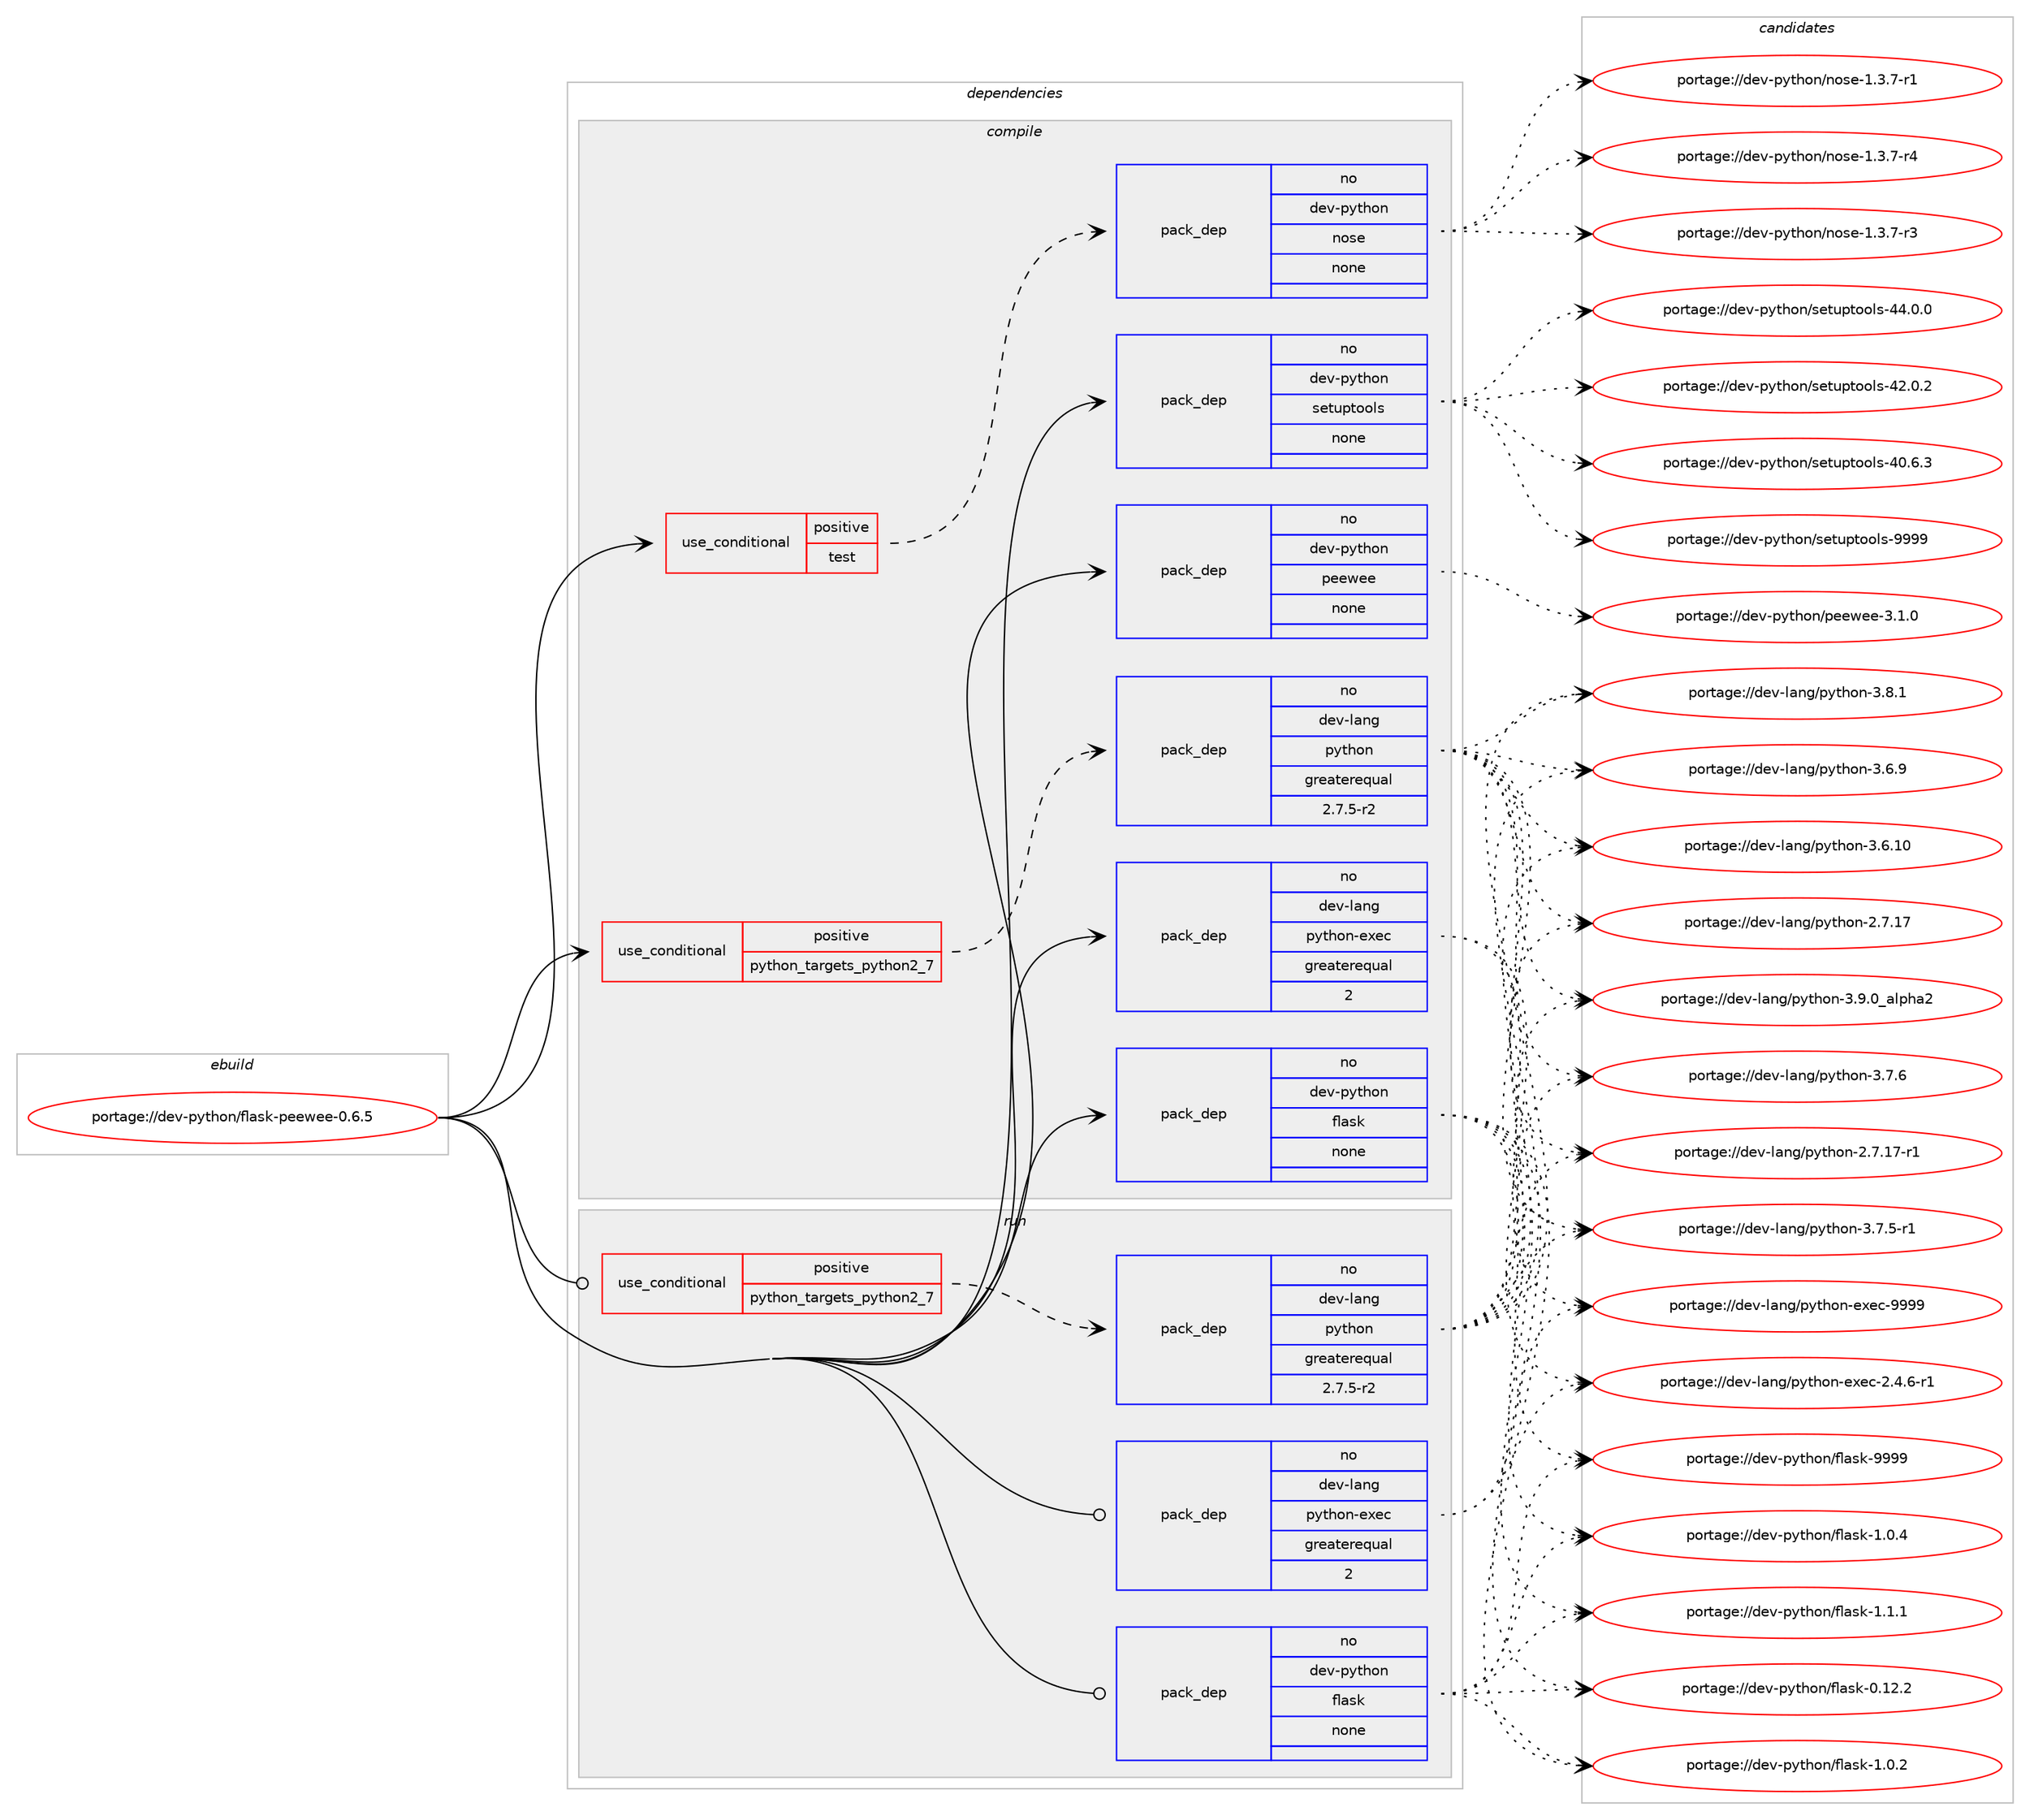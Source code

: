 digraph prolog {

# *************
# Graph options
# *************

newrank=true;
concentrate=true;
compound=true;
graph [rankdir=LR,fontname=Helvetica,fontsize=10,ranksep=1.5];#, ranksep=2.5, nodesep=0.2];
edge  [arrowhead=vee];
node  [fontname=Helvetica,fontsize=10];

# **********
# The ebuild
# **********

subgraph cluster_leftcol {
color=gray;
rank=same;
label=<<i>ebuild</i>>;
id [label="portage://dev-python/flask-peewee-0.6.5", color=red, width=4, href="../dev-python/flask-peewee-0.6.5.svg"];
}

# ****************
# The dependencies
# ****************

subgraph cluster_midcol {
color=gray;
label=<<i>dependencies</i>>;
subgraph cluster_compile {
fillcolor="#eeeeee";
style=filled;
label=<<i>compile</i>>;
subgraph cond115792 {
dependency460547 [label=<<TABLE BORDER="0" CELLBORDER="1" CELLSPACING="0" CELLPADDING="4"><TR><TD ROWSPAN="3" CELLPADDING="10">use_conditional</TD></TR><TR><TD>positive</TD></TR><TR><TD>python_targets_python2_7</TD></TR></TABLE>>, shape=none, color=red];
subgraph pack339765 {
dependency460548 [label=<<TABLE BORDER="0" CELLBORDER="1" CELLSPACING="0" CELLPADDING="4" WIDTH="220"><TR><TD ROWSPAN="6" CELLPADDING="30">pack_dep</TD></TR><TR><TD WIDTH="110">no</TD></TR><TR><TD>dev-lang</TD></TR><TR><TD>python</TD></TR><TR><TD>greaterequal</TD></TR><TR><TD>2.7.5-r2</TD></TR></TABLE>>, shape=none, color=blue];
}
dependency460547:e -> dependency460548:w [weight=20,style="dashed",arrowhead="vee"];
}
id:e -> dependency460547:w [weight=20,style="solid",arrowhead="vee"];
subgraph cond115793 {
dependency460549 [label=<<TABLE BORDER="0" CELLBORDER="1" CELLSPACING="0" CELLPADDING="4"><TR><TD ROWSPAN="3" CELLPADDING="10">use_conditional</TD></TR><TR><TD>positive</TD></TR><TR><TD>test</TD></TR></TABLE>>, shape=none, color=red];
subgraph pack339766 {
dependency460550 [label=<<TABLE BORDER="0" CELLBORDER="1" CELLSPACING="0" CELLPADDING="4" WIDTH="220"><TR><TD ROWSPAN="6" CELLPADDING="30">pack_dep</TD></TR><TR><TD WIDTH="110">no</TD></TR><TR><TD>dev-python</TD></TR><TR><TD>nose</TD></TR><TR><TD>none</TD></TR><TR><TD></TD></TR></TABLE>>, shape=none, color=blue];
}
dependency460549:e -> dependency460550:w [weight=20,style="dashed",arrowhead="vee"];
}
id:e -> dependency460549:w [weight=20,style="solid",arrowhead="vee"];
subgraph pack339767 {
dependency460551 [label=<<TABLE BORDER="0" CELLBORDER="1" CELLSPACING="0" CELLPADDING="4" WIDTH="220"><TR><TD ROWSPAN="6" CELLPADDING="30">pack_dep</TD></TR><TR><TD WIDTH="110">no</TD></TR><TR><TD>dev-lang</TD></TR><TR><TD>python-exec</TD></TR><TR><TD>greaterequal</TD></TR><TR><TD>2</TD></TR></TABLE>>, shape=none, color=blue];
}
id:e -> dependency460551:w [weight=20,style="solid",arrowhead="vee"];
subgraph pack339768 {
dependency460552 [label=<<TABLE BORDER="0" CELLBORDER="1" CELLSPACING="0" CELLPADDING="4" WIDTH="220"><TR><TD ROWSPAN="6" CELLPADDING="30">pack_dep</TD></TR><TR><TD WIDTH="110">no</TD></TR><TR><TD>dev-python</TD></TR><TR><TD>flask</TD></TR><TR><TD>none</TD></TR><TR><TD></TD></TR></TABLE>>, shape=none, color=blue];
}
id:e -> dependency460552:w [weight=20,style="solid",arrowhead="vee"];
subgraph pack339769 {
dependency460553 [label=<<TABLE BORDER="0" CELLBORDER="1" CELLSPACING="0" CELLPADDING="4" WIDTH="220"><TR><TD ROWSPAN="6" CELLPADDING="30">pack_dep</TD></TR><TR><TD WIDTH="110">no</TD></TR><TR><TD>dev-python</TD></TR><TR><TD>peewee</TD></TR><TR><TD>none</TD></TR><TR><TD></TD></TR></TABLE>>, shape=none, color=blue];
}
id:e -> dependency460553:w [weight=20,style="solid",arrowhead="vee"];
subgraph pack339770 {
dependency460554 [label=<<TABLE BORDER="0" CELLBORDER="1" CELLSPACING="0" CELLPADDING="4" WIDTH="220"><TR><TD ROWSPAN="6" CELLPADDING="30">pack_dep</TD></TR><TR><TD WIDTH="110">no</TD></TR><TR><TD>dev-python</TD></TR><TR><TD>setuptools</TD></TR><TR><TD>none</TD></TR><TR><TD></TD></TR></TABLE>>, shape=none, color=blue];
}
id:e -> dependency460554:w [weight=20,style="solid",arrowhead="vee"];
}
subgraph cluster_compileandrun {
fillcolor="#eeeeee";
style=filled;
label=<<i>compile and run</i>>;
}
subgraph cluster_run {
fillcolor="#eeeeee";
style=filled;
label=<<i>run</i>>;
subgraph cond115794 {
dependency460555 [label=<<TABLE BORDER="0" CELLBORDER="1" CELLSPACING="0" CELLPADDING="4"><TR><TD ROWSPAN="3" CELLPADDING="10">use_conditional</TD></TR><TR><TD>positive</TD></TR><TR><TD>python_targets_python2_7</TD></TR></TABLE>>, shape=none, color=red];
subgraph pack339771 {
dependency460556 [label=<<TABLE BORDER="0" CELLBORDER="1" CELLSPACING="0" CELLPADDING="4" WIDTH="220"><TR><TD ROWSPAN="6" CELLPADDING="30">pack_dep</TD></TR><TR><TD WIDTH="110">no</TD></TR><TR><TD>dev-lang</TD></TR><TR><TD>python</TD></TR><TR><TD>greaterequal</TD></TR><TR><TD>2.7.5-r2</TD></TR></TABLE>>, shape=none, color=blue];
}
dependency460555:e -> dependency460556:w [weight=20,style="dashed",arrowhead="vee"];
}
id:e -> dependency460555:w [weight=20,style="solid",arrowhead="odot"];
subgraph pack339772 {
dependency460557 [label=<<TABLE BORDER="0" CELLBORDER="1" CELLSPACING="0" CELLPADDING="4" WIDTH="220"><TR><TD ROWSPAN="6" CELLPADDING="30">pack_dep</TD></TR><TR><TD WIDTH="110">no</TD></TR><TR><TD>dev-lang</TD></TR><TR><TD>python-exec</TD></TR><TR><TD>greaterequal</TD></TR><TR><TD>2</TD></TR></TABLE>>, shape=none, color=blue];
}
id:e -> dependency460557:w [weight=20,style="solid",arrowhead="odot"];
subgraph pack339773 {
dependency460558 [label=<<TABLE BORDER="0" CELLBORDER="1" CELLSPACING="0" CELLPADDING="4" WIDTH="220"><TR><TD ROWSPAN="6" CELLPADDING="30">pack_dep</TD></TR><TR><TD WIDTH="110">no</TD></TR><TR><TD>dev-python</TD></TR><TR><TD>flask</TD></TR><TR><TD>none</TD></TR><TR><TD></TD></TR></TABLE>>, shape=none, color=blue];
}
id:e -> dependency460558:w [weight=20,style="solid",arrowhead="odot"];
}
}

# **************
# The candidates
# **************

subgraph cluster_choices {
rank=same;
color=gray;
label=<<i>candidates</i>>;

subgraph choice339765 {
color=black;
nodesep=1;
choice10010111845108971101034711212111610411111045514657464895971081121049750 [label="portage://dev-lang/python-3.9.0_alpha2", color=red, width=4,href="../dev-lang/python-3.9.0_alpha2.svg"];
choice100101118451089711010347112121116104111110455146564649 [label="portage://dev-lang/python-3.8.1", color=red, width=4,href="../dev-lang/python-3.8.1.svg"];
choice100101118451089711010347112121116104111110455146554654 [label="portage://dev-lang/python-3.7.6", color=red, width=4,href="../dev-lang/python-3.7.6.svg"];
choice1001011184510897110103471121211161041111104551465546534511449 [label="portage://dev-lang/python-3.7.5-r1", color=red, width=4,href="../dev-lang/python-3.7.5-r1.svg"];
choice100101118451089711010347112121116104111110455146544657 [label="portage://dev-lang/python-3.6.9", color=red, width=4,href="../dev-lang/python-3.6.9.svg"];
choice10010111845108971101034711212111610411111045514654464948 [label="portage://dev-lang/python-3.6.10", color=red, width=4,href="../dev-lang/python-3.6.10.svg"];
choice100101118451089711010347112121116104111110455046554649554511449 [label="portage://dev-lang/python-2.7.17-r1", color=red, width=4,href="../dev-lang/python-2.7.17-r1.svg"];
choice10010111845108971101034711212111610411111045504655464955 [label="portage://dev-lang/python-2.7.17", color=red, width=4,href="../dev-lang/python-2.7.17.svg"];
dependency460548:e -> choice10010111845108971101034711212111610411111045514657464895971081121049750:w [style=dotted,weight="100"];
dependency460548:e -> choice100101118451089711010347112121116104111110455146564649:w [style=dotted,weight="100"];
dependency460548:e -> choice100101118451089711010347112121116104111110455146554654:w [style=dotted,weight="100"];
dependency460548:e -> choice1001011184510897110103471121211161041111104551465546534511449:w [style=dotted,weight="100"];
dependency460548:e -> choice100101118451089711010347112121116104111110455146544657:w [style=dotted,weight="100"];
dependency460548:e -> choice10010111845108971101034711212111610411111045514654464948:w [style=dotted,weight="100"];
dependency460548:e -> choice100101118451089711010347112121116104111110455046554649554511449:w [style=dotted,weight="100"];
dependency460548:e -> choice10010111845108971101034711212111610411111045504655464955:w [style=dotted,weight="100"];
}
subgraph choice339766 {
color=black;
nodesep=1;
choice10010111845112121116104111110471101111151014549465146554511452 [label="portage://dev-python/nose-1.3.7-r4", color=red, width=4,href="../dev-python/nose-1.3.7-r4.svg"];
choice10010111845112121116104111110471101111151014549465146554511451 [label="portage://dev-python/nose-1.3.7-r3", color=red, width=4,href="../dev-python/nose-1.3.7-r3.svg"];
choice10010111845112121116104111110471101111151014549465146554511449 [label="portage://dev-python/nose-1.3.7-r1", color=red, width=4,href="../dev-python/nose-1.3.7-r1.svg"];
dependency460550:e -> choice10010111845112121116104111110471101111151014549465146554511452:w [style=dotted,weight="100"];
dependency460550:e -> choice10010111845112121116104111110471101111151014549465146554511451:w [style=dotted,weight="100"];
dependency460550:e -> choice10010111845112121116104111110471101111151014549465146554511449:w [style=dotted,weight="100"];
}
subgraph choice339767 {
color=black;
nodesep=1;
choice10010111845108971101034711212111610411111045101120101994557575757 [label="portage://dev-lang/python-exec-9999", color=red, width=4,href="../dev-lang/python-exec-9999.svg"];
choice10010111845108971101034711212111610411111045101120101994550465246544511449 [label="portage://dev-lang/python-exec-2.4.6-r1", color=red, width=4,href="../dev-lang/python-exec-2.4.6-r1.svg"];
dependency460551:e -> choice10010111845108971101034711212111610411111045101120101994557575757:w [style=dotted,weight="100"];
dependency460551:e -> choice10010111845108971101034711212111610411111045101120101994550465246544511449:w [style=dotted,weight="100"];
}
subgraph choice339768 {
color=black;
nodesep=1;
choice1001011184511212111610411111047102108971151074557575757 [label="portage://dev-python/flask-9999", color=red, width=4,href="../dev-python/flask-9999.svg"];
choice100101118451121211161041111104710210897115107454946494649 [label="portage://dev-python/flask-1.1.1", color=red, width=4,href="../dev-python/flask-1.1.1.svg"];
choice100101118451121211161041111104710210897115107454946484652 [label="portage://dev-python/flask-1.0.4", color=red, width=4,href="../dev-python/flask-1.0.4.svg"];
choice100101118451121211161041111104710210897115107454946484650 [label="portage://dev-python/flask-1.0.2", color=red, width=4,href="../dev-python/flask-1.0.2.svg"];
choice10010111845112121116104111110471021089711510745484649504650 [label="portage://dev-python/flask-0.12.2", color=red, width=4,href="../dev-python/flask-0.12.2.svg"];
dependency460552:e -> choice1001011184511212111610411111047102108971151074557575757:w [style=dotted,weight="100"];
dependency460552:e -> choice100101118451121211161041111104710210897115107454946494649:w [style=dotted,weight="100"];
dependency460552:e -> choice100101118451121211161041111104710210897115107454946484652:w [style=dotted,weight="100"];
dependency460552:e -> choice100101118451121211161041111104710210897115107454946484650:w [style=dotted,weight="100"];
dependency460552:e -> choice10010111845112121116104111110471021089711510745484649504650:w [style=dotted,weight="100"];
}
subgraph choice339769 {
color=black;
nodesep=1;
choice1001011184511212111610411111047112101101119101101455146494648 [label="portage://dev-python/peewee-3.1.0", color=red, width=4,href="../dev-python/peewee-3.1.0.svg"];
dependency460553:e -> choice1001011184511212111610411111047112101101119101101455146494648:w [style=dotted,weight="100"];
}
subgraph choice339770 {
color=black;
nodesep=1;
choice10010111845112121116104111110471151011161171121161111111081154557575757 [label="portage://dev-python/setuptools-9999", color=red, width=4,href="../dev-python/setuptools-9999.svg"];
choice100101118451121211161041111104711510111611711211611111110811545525246484648 [label="portage://dev-python/setuptools-44.0.0", color=red, width=4,href="../dev-python/setuptools-44.0.0.svg"];
choice100101118451121211161041111104711510111611711211611111110811545525046484650 [label="portage://dev-python/setuptools-42.0.2", color=red, width=4,href="../dev-python/setuptools-42.0.2.svg"];
choice100101118451121211161041111104711510111611711211611111110811545524846544651 [label="portage://dev-python/setuptools-40.6.3", color=red, width=4,href="../dev-python/setuptools-40.6.3.svg"];
dependency460554:e -> choice10010111845112121116104111110471151011161171121161111111081154557575757:w [style=dotted,weight="100"];
dependency460554:e -> choice100101118451121211161041111104711510111611711211611111110811545525246484648:w [style=dotted,weight="100"];
dependency460554:e -> choice100101118451121211161041111104711510111611711211611111110811545525046484650:w [style=dotted,weight="100"];
dependency460554:e -> choice100101118451121211161041111104711510111611711211611111110811545524846544651:w [style=dotted,weight="100"];
}
subgraph choice339771 {
color=black;
nodesep=1;
choice10010111845108971101034711212111610411111045514657464895971081121049750 [label="portage://dev-lang/python-3.9.0_alpha2", color=red, width=4,href="../dev-lang/python-3.9.0_alpha2.svg"];
choice100101118451089711010347112121116104111110455146564649 [label="portage://dev-lang/python-3.8.1", color=red, width=4,href="../dev-lang/python-3.8.1.svg"];
choice100101118451089711010347112121116104111110455146554654 [label="portage://dev-lang/python-3.7.6", color=red, width=4,href="../dev-lang/python-3.7.6.svg"];
choice1001011184510897110103471121211161041111104551465546534511449 [label="portage://dev-lang/python-3.7.5-r1", color=red, width=4,href="../dev-lang/python-3.7.5-r1.svg"];
choice100101118451089711010347112121116104111110455146544657 [label="portage://dev-lang/python-3.6.9", color=red, width=4,href="../dev-lang/python-3.6.9.svg"];
choice10010111845108971101034711212111610411111045514654464948 [label="portage://dev-lang/python-3.6.10", color=red, width=4,href="../dev-lang/python-3.6.10.svg"];
choice100101118451089711010347112121116104111110455046554649554511449 [label="portage://dev-lang/python-2.7.17-r1", color=red, width=4,href="../dev-lang/python-2.7.17-r1.svg"];
choice10010111845108971101034711212111610411111045504655464955 [label="portage://dev-lang/python-2.7.17", color=red, width=4,href="../dev-lang/python-2.7.17.svg"];
dependency460556:e -> choice10010111845108971101034711212111610411111045514657464895971081121049750:w [style=dotted,weight="100"];
dependency460556:e -> choice100101118451089711010347112121116104111110455146564649:w [style=dotted,weight="100"];
dependency460556:e -> choice100101118451089711010347112121116104111110455146554654:w [style=dotted,weight="100"];
dependency460556:e -> choice1001011184510897110103471121211161041111104551465546534511449:w [style=dotted,weight="100"];
dependency460556:e -> choice100101118451089711010347112121116104111110455146544657:w [style=dotted,weight="100"];
dependency460556:e -> choice10010111845108971101034711212111610411111045514654464948:w [style=dotted,weight="100"];
dependency460556:e -> choice100101118451089711010347112121116104111110455046554649554511449:w [style=dotted,weight="100"];
dependency460556:e -> choice10010111845108971101034711212111610411111045504655464955:w [style=dotted,weight="100"];
}
subgraph choice339772 {
color=black;
nodesep=1;
choice10010111845108971101034711212111610411111045101120101994557575757 [label="portage://dev-lang/python-exec-9999", color=red, width=4,href="../dev-lang/python-exec-9999.svg"];
choice10010111845108971101034711212111610411111045101120101994550465246544511449 [label="portage://dev-lang/python-exec-2.4.6-r1", color=red, width=4,href="../dev-lang/python-exec-2.4.6-r1.svg"];
dependency460557:e -> choice10010111845108971101034711212111610411111045101120101994557575757:w [style=dotted,weight="100"];
dependency460557:e -> choice10010111845108971101034711212111610411111045101120101994550465246544511449:w [style=dotted,weight="100"];
}
subgraph choice339773 {
color=black;
nodesep=1;
choice1001011184511212111610411111047102108971151074557575757 [label="portage://dev-python/flask-9999", color=red, width=4,href="../dev-python/flask-9999.svg"];
choice100101118451121211161041111104710210897115107454946494649 [label="portage://dev-python/flask-1.1.1", color=red, width=4,href="../dev-python/flask-1.1.1.svg"];
choice100101118451121211161041111104710210897115107454946484652 [label="portage://dev-python/flask-1.0.4", color=red, width=4,href="../dev-python/flask-1.0.4.svg"];
choice100101118451121211161041111104710210897115107454946484650 [label="portage://dev-python/flask-1.0.2", color=red, width=4,href="../dev-python/flask-1.0.2.svg"];
choice10010111845112121116104111110471021089711510745484649504650 [label="portage://dev-python/flask-0.12.2", color=red, width=4,href="../dev-python/flask-0.12.2.svg"];
dependency460558:e -> choice1001011184511212111610411111047102108971151074557575757:w [style=dotted,weight="100"];
dependency460558:e -> choice100101118451121211161041111104710210897115107454946494649:w [style=dotted,weight="100"];
dependency460558:e -> choice100101118451121211161041111104710210897115107454946484652:w [style=dotted,weight="100"];
dependency460558:e -> choice100101118451121211161041111104710210897115107454946484650:w [style=dotted,weight="100"];
dependency460558:e -> choice10010111845112121116104111110471021089711510745484649504650:w [style=dotted,weight="100"];
}
}

}
